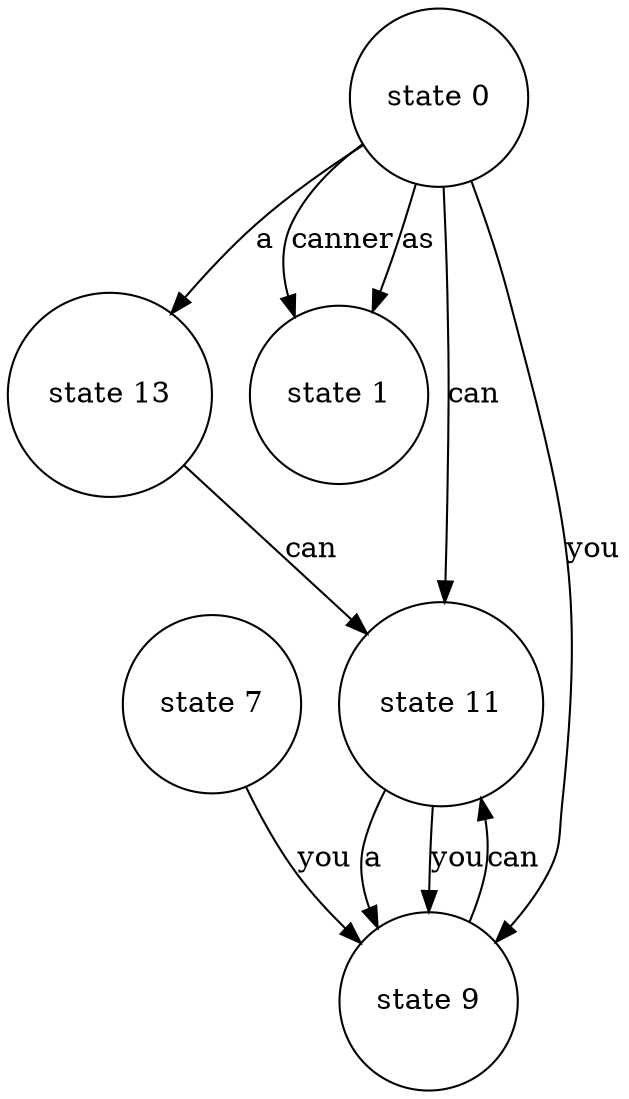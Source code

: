 digraph abc{ 
node [shape = circle, ordering=out];"state 11" -> "state 9" [ label="a" ]; 
"state 11" -> "state 9" [ label="you" ]; 
"state 7" -> "state 9" [ label="you" ]; 
"state 0" -> "state 13" [ label="a" ]; 
"state 0" -> "state 1" [ label="canner" ]; 
"state 0" -> "state 1" [ label="as" ]; 
"state 0" -> "state 11" [ label="can" ]; 
"state 0" -> "state 9" [ label="you" ]; 
"state 13" -> "state 11" [ label="can" ]; 
"state 9" -> "state 11" [ label="can" ]; 
}